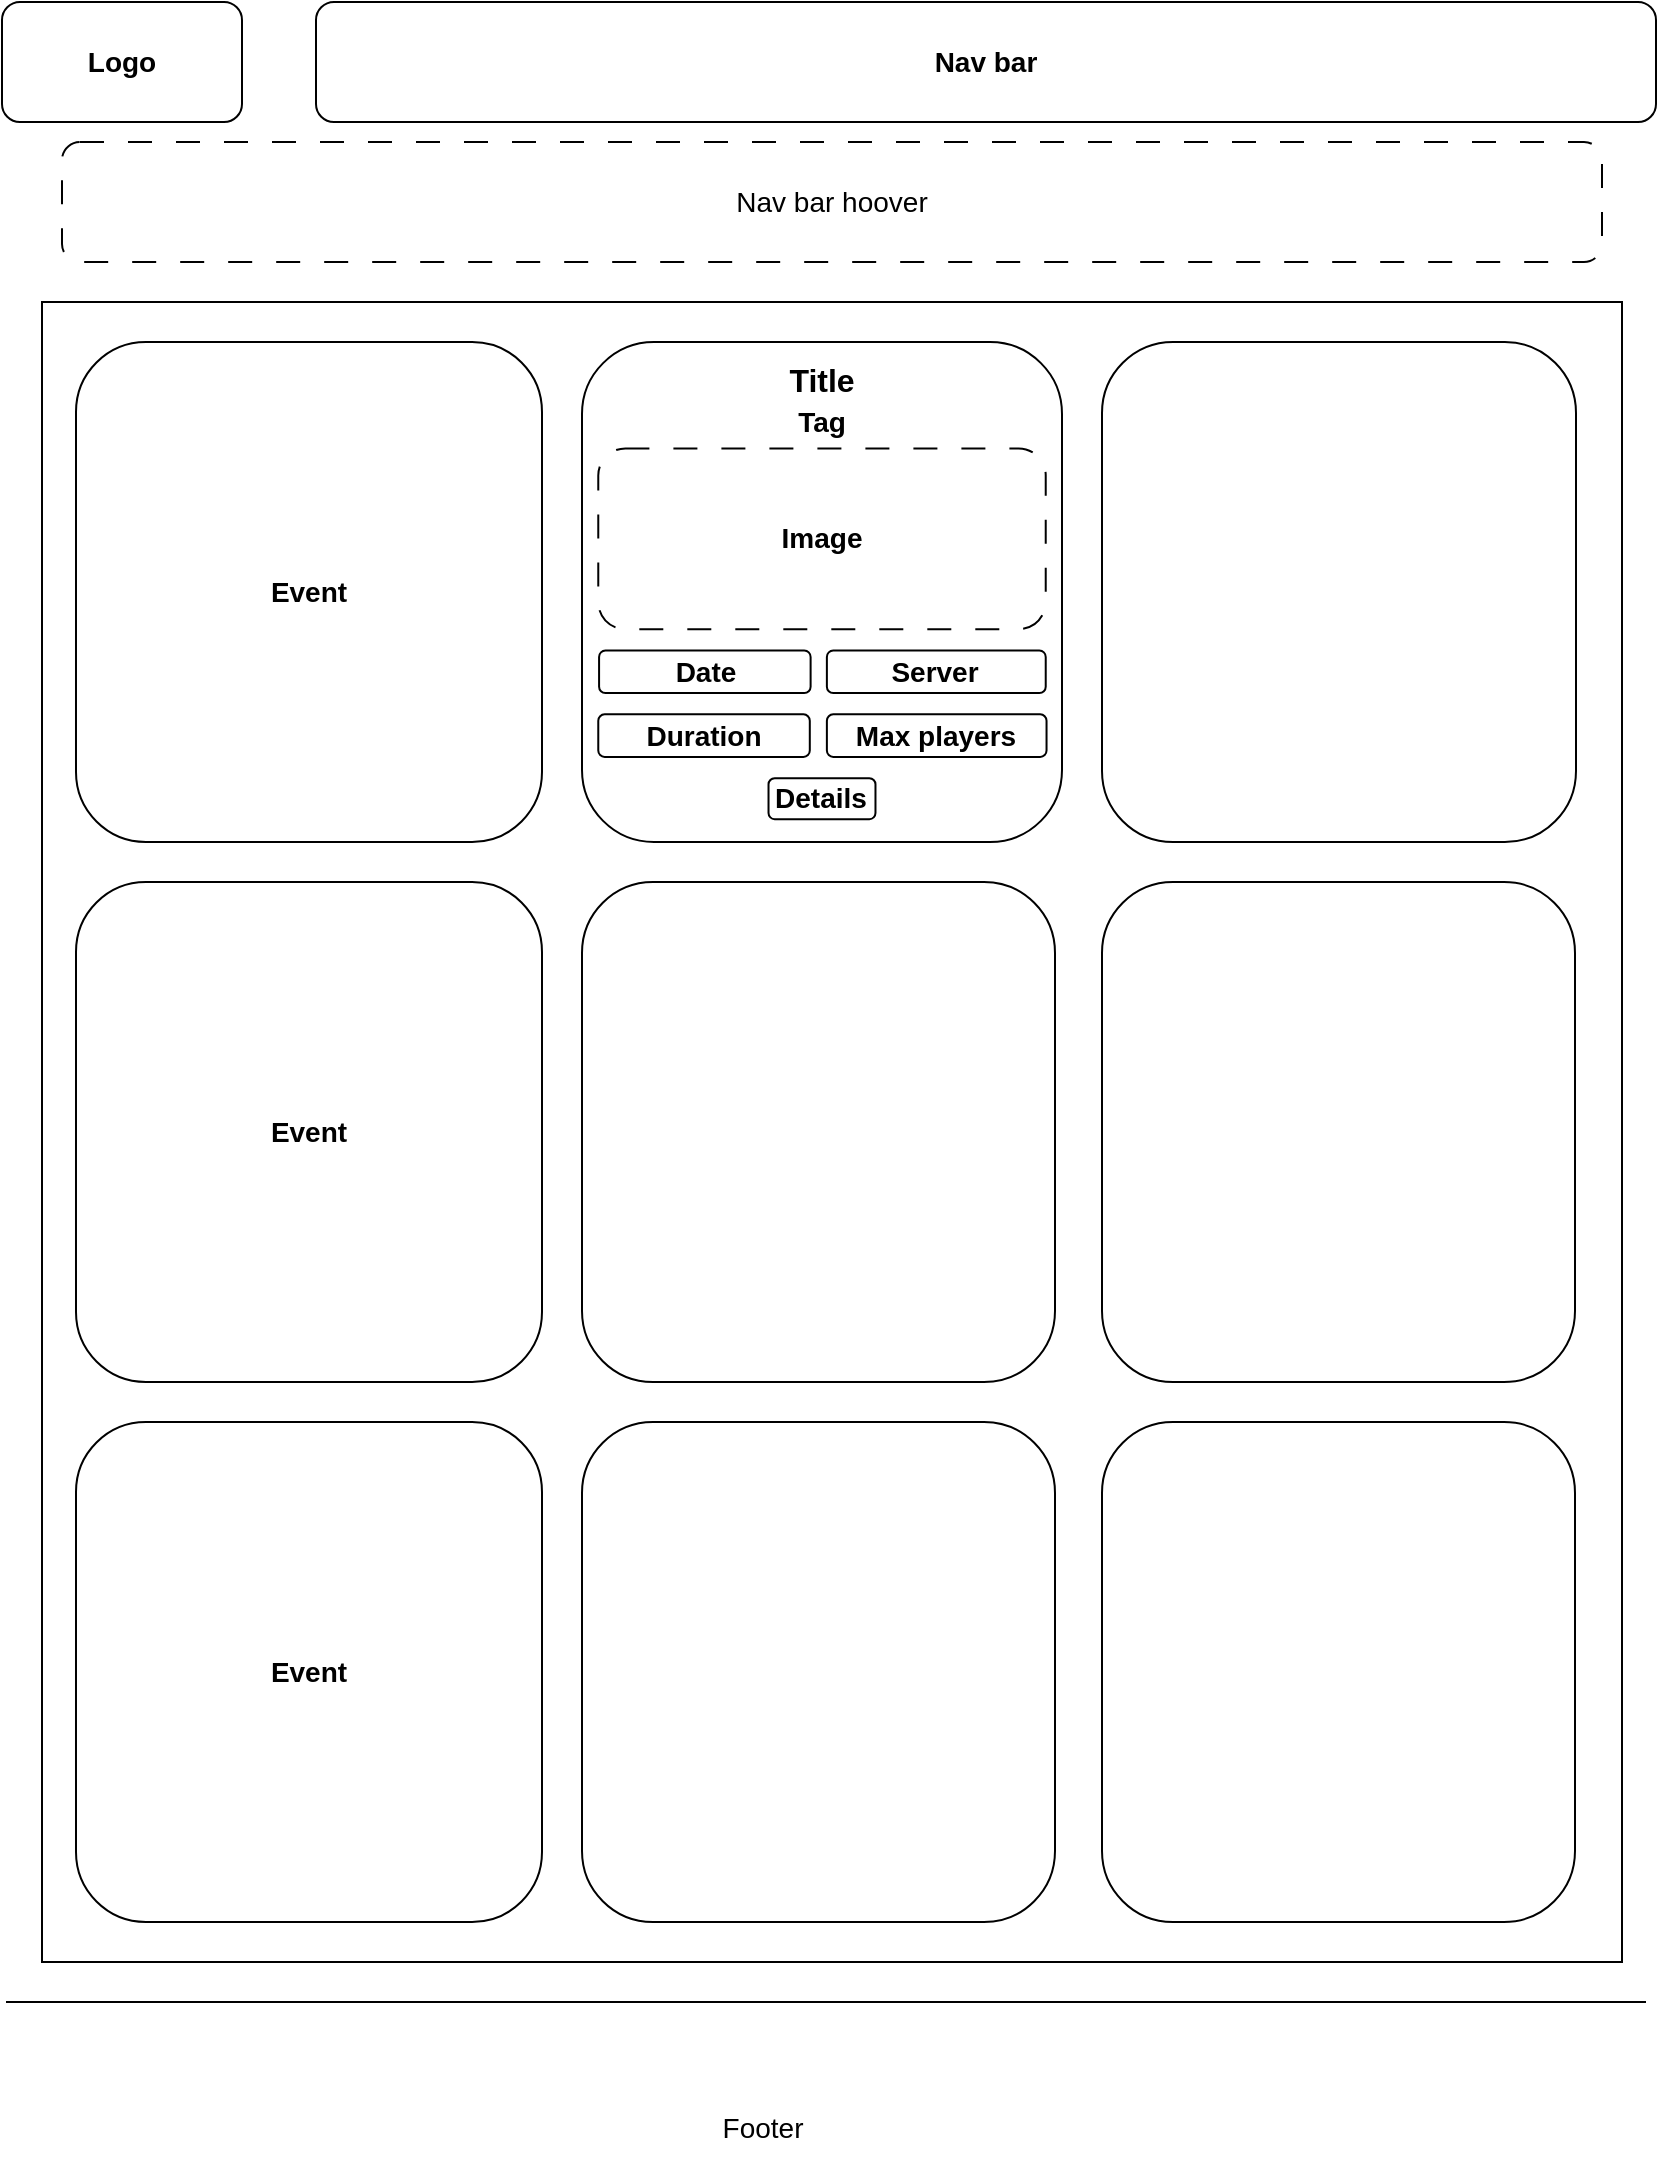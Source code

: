 <mxfile>
    <diagram id="lg_cm7hCihnjdDousHc_" name="Home page">
        <mxGraphModel dx="1963" dy="768" grid="1" gridSize="10" guides="1" tooltips="1" connect="1" arrows="1" fold="1" page="1" pageScale="1" pageWidth="827" pageHeight="1169" math="0" shadow="0">
            <root>
                <mxCell id="0"/>
                <mxCell id="1" parent="0"/>
                <mxCell id="4" value="&lt;font style=&quot;font-size: 14px;&quot;&gt;&lt;b&gt;Nav bar&lt;/b&gt;&lt;/font&gt;" style="rounded=1;whiteSpace=wrap;html=1;fillColor=none;" parent="1" vertex="1">
                    <mxGeometry x="157" y="40" width="670" height="60" as="geometry"/>
                </mxCell>
                <mxCell id="5" value="&lt;font style=&quot;font-size: 14px;&quot;&gt;&lt;b&gt;Logo&lt;/b&gt;&lt;/font&gt;" style="rounded=1;whiteSpace=wrap;html=1;fillColor=none;" parent="1" vertex="1">
                    <mxGeometry y="40" width="120" height="60" as="geometry"/>
                </mxCell>
                <mxCell id="6" value="" style="endArrow=none;html=1;" parent="1" edge="1">
                    <mxGeometry width="50" height="50" relative="1" as="geometry">
                        <mxPoint x="2" y="1040" as="sourcePoint"/>
                        <mxPoint x="822" y="1040" as="targetPoint"/>
                        <Array as="points"/>
                    </mxGeometry>
                </mxCell>
                <mxCell id="7" value="&lt;font style=&quot;font-size: 14px;&quot;&gt;Footer&lt;/font&gt;" style="text;html=1;align=center;verticalAlign=middle;resizable=0;points=[];autosize=1;strokeColor=none;fillColor=none;" parent="1" vertex="1">
                    <mxGeometry x="350" y="1088" width="60" height="30" as="geometry"/>
                </mxCell>
                <mxCell id="8" value="" style="rounded=0;whiteSpace=wrap;html=1;fillColor=none;" parent="1" vertex="1">
                    <mxGeometry x="20" y="190" width="790" height="830" as="geometry"/>
                </mxCell>
                <mxCell id="9" value="&lt;font style=&quot;font-size: 14px;&quot;&gt;&lt;b&gt;Event&lt;/b&gt;&lt;/font&gt;" style="rounded=1;whiteSpace=wrap;html=1;fillColor=none;" parent="1" vertex="1">
                    <mxGeometry x="37" y="210" width="233" height="250" as="geometry"/>
                </mxCell>
                <mxCell id="10" value="" style="rounded=1;whiteSpace=wrap;html=1;fillColor=none;" parent="1" vertex="1">
                    <mxGeometry x="550" y="210" width="237" height="250" as="geometry"/>
                </mxCell>
                <mxCell id="12" value="&lt;font style=&quot;font-size: 14px;&quot;&gt;&lt;b&gt;Event&lt;/b&gt;&lt;/font&gt;" style="rounded=1;whiteSpace=wrap;html=1;fillColor=none;" parent="1" vertex="1">
                    <mxGeometry x="37" y="480" width="233" height="250" as="geometry"/>
                </mxCell>
                <mxCell id="13" value="&lt;font style=&quot;font-size: 14px;&quot;&gt;&lt;b&gt;Event&lt;/b&gt;&lt;/font&gt;" style="rounded=1;whiteSpace=wrap;html=1;fillColor=none;" parent="1" vertex="1">
                    <mxGeometry x="37" y="750" width="233" height="250" as="geometry"/>
                </mxCell>
                <mxCell id="14" value="&lt;font style=&quot;font-size: 14px;&quot;&gt;Nav bar hoover&lt;/font&gt;" style="rounded=1;whiteSpace=wrap;html=1;fillColor=none;dashed=1;dashPattern=12 12;" parent="1" vertex="1">
                    <mxGeometry x="30" y="110" width="770" height="60" as="geometry"/>
                </mxCell>
                <mxCell id="1nLQ1H6bds3gtqQaow4C-14" value="" style="rounded=1;whiteSpace=wrap;html=1;fillColor=none;" parent="1" vertex="1">
                    <mxGeometry x="290" y="480" width="236.5" height="250" as="geometry"/>
                </mxCell>
                <mxCell id="1nLQ1H6bds3gtqQaow4C-15" value="" style="rounded=1;whiteSpace=wrap;html=1;fillColor=none;" parent="1" vertex="1">
                    <mxGeometry x="550" y="480" width="236.5" height="250" as="geometry"/>
                </mxCell>
                <mxCell id="1nLQ1H6bds3gtqQaow4C-16" value="" style="rounded=1;whiteSpace=wrap;html=1;fillColor=none;" parent="1" vertex="1">
                    <mxGeometry x="290" y="750" width="236.5" height="250" as="geometry"/>
                </mxCell>
                <mxCell id="1nLQ1H6bds3gtqQaow4C-17" value="" style="rounded=1;whiteSpace=wrap;html=1;fillColor=none;" parent="1" vertex="1">
                    <mxGeometry x="550" y="750" width="236.5" height="250" as="geometry"/>
                </mxCell>
                <mxCell id="zlLH1inz4szsZFbdOeKO-26" value="" style="group" parent="1" vertex="1" connectable="0">
                    <mxGeometry x="290" y="210" width="240" height="250" as="geometry"/>
                </mxCell>
                <mxCell id="zlLH1inz4szsZFbdOeKO-14" value="" style="rounded=1;whiteSpace=wrap;html=1;fillColor=none;" parent="zlLH1inz4szsZFbdOeKO-26" vertex="1">
                    <mxGeometry width="240.0" height="250" as="geometry"/>
                </mxCell>
                <mxCell id="zlLH1inz4szsZFbdOeKO-15" value="&lt;font style=&quot;font-size: 16px;&quot;&gt;&lt;b style=&quot;&quot;&gt;Title&lt;/b&gt;&lt;/font&gt;" style="text;html=1;align=center;verticalAlign=middle;whiteSpace=wrap;rounded=0;" parent="zlLH1inz4szsZFbdOeKO-26" vertex="1">
                    <mxGeometry x="108.203" y="10.638" width="24.407" height="15.957" as="geometry"/>
                </mxCell>
                <mxCell id="zlLH1inz4szsZFbdOeKO-16" value="&lt;font style=&quot;font-size: 14px;&quot;&gt;&lt;b&gt;Image&lt;/b&gt;&lt;/font&gt;" style="rounded=1;whiteSpace=wrap;html=1;fillColor=none;dashed=1;dashPattern=12 12;" parent="zlLH1inz4szsZFbdOeKO-26" vertex="1">
                    <mxGeometry x="8.136" y="53.191" width="223.729" height="90.426" as="geometry"/>
                </mxCell>
                <mxCell id="zlLH1inz4szsZFbdOeKO-17" value="&lt;font style=&quot;font-size: 14px;&quot;&gt;&lt;b&gt;Details&lt;/b&gt;&lt;/font&gt;" style="rounded=1;whiteSpace=wrap;html=1;fillColor=none;container=0;" parent="zlLH1inz4szsZFbdOeKO-26" vertex="1">
                    <mxGeometry x="93.26" y="218.09" width="53.48" height="20.49" as="geometry"/>
                </mxCell>
                <mxCell id="zlLH1inz4szsZFbdOeKO-19" value="&lt;b&gt;&lt;font style=&quot;font-size: 14px;&quot;&gt;Tag&lt;/font&gt;&lt;/b&gt;" style="text;html=1;align=center;verticalAlign=middle;whiteSpace=wrap;rounded=0;" parent="zlLH1inz4szsZFbdOeKO-26" vertex="1">
                    <mxGeometry x="107.687" y="31.915" width="24.407" height="15.957" as="geometry"/>
                </mxCell>
                <mxCell id="zlLH1inz4szsZFbdOeKO-21" value="&lt;b&gt;&lt;font style=&quot;font-size: 14px;&quot;&gt;Date&lt;/font&gt;&lt;/b&gt;" style="rounded=1;whiteSpace=wrap;html=1;fillColor=none;" parent="zlLH1inz4szsZFbdOeKO-26" vertex="1">
                    <mxGeometry x="8.542" y="154.255" width="105.763" height="21.277" as="geometry"/>
                </mxCell>
                <mxCell id="zlLH1inz4szsZFbdOeKO-22" value="&lt;b&gt;&lt;font style=&quot;font-size: 14px;&quot;&gt;Server&lt;/font&gt;&lt;/b&gt;" style="rounded=1;whiteSpace=wrap;html=1;fillColor=none;" parent="zlLH1inz4szsZFbdOeKO-26" vertex="1">
                    <mxGeometry x="122.441" y="154.255" width="109.424" height="21.277" as="geometry"/>
                </mxCell>
                <mxCell id="zlLH1inz4szsZFbdOeKO-23" value="&lt;b&gt;&lt;font style=&quot;font-size: 14px;&quot;&gt;Duration&lt;/font&gt;&lt;/b&gt;" style="rounded=1;whiteSpace=wrap;html=1;fillColor=none;" parent="zlLH1inz4szsZFbdOeKO-26" vertex="1">
                    <mxGeometry x="8.136" y="186.17" width="105.763" height="21.277" as="geometry"/>
                </mxCell>
                <mxCell id="zlLH1inz4szsZFbdOeKO-24" value="&lt;b&gt;&lt;font style=&quot;font-size: 14px;&quot;&gt;Max players&lt;/font&gt;&lt;/b&gt;" style="rounded=1;whiteSpace=wrap;html=1;fillColor=none;" parent="zlLH1inz4szsZFbdOeKO-26" vertex="1">
                    <mxGeometry x="122.441" y="186.17" width="109.831" height="21.277" as="geometry"/>
                </mxCell>
            </root>
        </mxGraphModel>
    </diagram>
    <diagram id="ZDkq31y3oVBq52hEe3XY" name="Profil page">
        <mxGraphModel dx="1963" dy="768" grid="1" gridSize="10" guides="1" tooltips="1" connect="1" arrows="1" fold="1" page="1" pageScale="1" pageWidth="827" pageHeight="1169" math="0" shadow="0">
            <root>
                <mxCell id="0"/>
                <mxCell id="1" parent="0"/>
                <mxCell id="vTd_-6bPDxyqIePIFYxY-1" value="&lt;font style=&quot;font-size: 14px;&quot;&gt;&lt;b&gt;Nav bar&lt;/b&gt;&lt;/font&gt;" style="rounded=1;whiteSpace=wrap;html=1;fillColor=none;" parent="1" vertex="1">
                    <mxGeometry x="157" y="40" width="670" height="60" as="geometry"/>
                </mxCell>
                <mxCell id="vTd_-6bPDxyqIePIFYxY-2" value="&lt;font style=&quot;font-size: 14px;&quot;&gt;&lt;b&gt;Logo&lt;/b&gt;&lt;/font&gt;" style="rounded=1;whiteSpace=wrap;html=1;fillColor=none;" parent="1" vertex="1">
                    <mxGeometry y="40" width="120" height="60" as="geometry"/>
                </mxCell>
                <mxCell id="vTd_-6bPDxyqIePIFYxY-3" value="" style="endArrow=none;html=1;" parent="1" edge="1">
                    <mxGeometry width="50" height="50" relative="1" as="geometry">
                        <mxPoint x="2" y="1040" as="sourcePoint"/>
                        <mxPoint x="822" y="1040" as="targetPoint"/>
                        <Array as="points"/>
                    </mxGeometry>
                </mxCell>
                <mxCell id="vTd_-6bPDxyqIePIFYxY-4" value="&lt;font style=&quot;font-size: 14px;&quot;&gt;Footer&lt;/font&gt;" style="text;html=1;align=center;verticalAlign=middle;resizable=0;points=[];autosize=1;strokeColor=none;fillColor=none;" parent="1" vertex="1">
                    <mxGeometry x="350" y="1088" width="60" height="30" as="geometry"/>
                </mxCell>
                <mxCell id="vTd_-6bPDxyqIePIFYxY-5" value="" style="rounded=0;whiteSpace=wrap;html=1;fillColor=none;" parent="1" vertex="1">
                    <mxGeometry x="20" y="200" width="790" height="820" as="geometry"/>
                </mxCell>
                <mxCell id="vTd_-6bPDxyqIePIFYxY-6" value="&lt;font style=&quot;font-size: 14px;&quot;&gt;Nav bar hoover&lt;/font&gt;" style="rounded=1;whiteSpace=wrap;html=1;fillColor=none;dashed=1;dashPattern=12 12;" parent="1" vertex="1">
                    <mxGeometry x="30" y="110" width="770" height="60" as="geometry"/>
                </mxCell>
                <mxCell id="vTd_-6bPDxyqIePIFYxY-7" value="" style="rounded=0;whiteSpace=wrap;html=1;fillColor=none;" parent="1" vertex="1">
                    <mxGeometry x="37" y="220" width="503" height="330" as="geometry"/>
                </mxCell>
                <mxCell id="vTd_-6bPDxyqIePIFYxY-8" value="" style="rounded=0;whiteSpace=wrap;html=1;fillColor=none;" parent="1" vertex="1">
                    <mxGeometry x="560" y="220" width="230" height="780" as="geometry"/>
                </mxCell>
                <mxCell id="ZCxsOR9MwWEchFKW-z67-1" value="&lt;span style=&quot;font-size: 14px;&quot;&gt;&lt;b&gt;Events in coming&lt;/b&gt;&lt;/span&gt;" style="text;html=1;align=center;verticalAlign=middle;whiteSpace=wrap;rounded=0;" parent="1" vertex="1">
                    <mxGeometry x="612.5" y="230" width="125" height="30" as="geometry"/>
                </mxCell>
                <mxCell id="ZCxsOR9MwWEchFKW-z67-2" value="" style="rounded=1;whiteSpace=wrap;html=1;fillColor=none;" parent="1" vertex="1">
                    <mxGeometry x="570" y="270" width="210" height="170" as="geometry"/>
                </mxCell>
                <mxCell id="ZCxsOR9MwWEchFKW-z67-3" value="" style="rounded=1;whiteSpace=wrap;html=1;fillColor=none;" parent="1" vertex="1">
                    <mxGeometry x="570" y="450" width="210" height="170" as="geometry"/>
                </mxCell>
                <mxCell id="ZCxsOR9MwWEchFKW-z67-4" value="" style="rounded=1;whiteSpace=wrap;html=1;fillColor=none;" parent="1" vertex="1">
                    <mxGeometry x="570" y="630" width="210" height="170" as="geometry"/>
                </mxCell>
                <mxCell id="ZCxsOR9MwWEchFKW-z67-5" value="" style="rounded=1;whiteSpace=wrap;html=1;fillColor=none;" parent="1" vertex="1">
                    <mxGeometry x="570" y="810" width="210" height="170" as="geometry"/>
                </mxCell>
                <mxCell id="ZCxsOR9MwWEchFKW-z67-6" value="" style="rounded=0;whiteSpace=wrap;html=1;fillColor=none;" parent="1" vertex="1">
                    <mxGeometry x="37" y="700" width="503" height="300" as="geometry"/>
                </mxCell>
                <mxCell id="ZCxsOR9MwWEchFKW-z67-7" value="" style="rounded=0;whiteSpace=wrap;html=1;fillColor=none;" parent="1" vertex="1">
                    <mxGeometry x="38.5" y="560" width="503" height="130" as="geometry"/>
                </mxCell>
                <mxCell id="ZCxsOR9MwWEchFKW-z67-8" value="" style="rounded=1;whiteSpace=wrap;html=1;fillColor=none;" parent="1" vertex="1">
                    <mxGeometry x="48.5" y="910" width="480" height="70" as="geometry"/>
                </mxCell>
                <mxCell id="ZCxsOR9MwWEchFKW-z67-9" value="" style="rounded=1;whiteSpace=wrap;html=1;fillColor=none;" parent="1" vertex="1">
                    <mxGeometry x="50" y="830" width="480" height="70" as="geometry"/>
                </mxCell>
                <mxCell id="ZCxsOR9MwWEchFKW-z67-10" value="" style="rounded=1;whiteSpace=wrap;html=1;fillColor=none;" parent="1" vertex="1">
                    <mxGeometry x="50" y="750" width="480" height="70" as="geometry"/>
                </mxCell>
                <mxCell id="ZCxsOR9MwWEchFKW-z67-11" value="&lt;span style=&quot;font-size: 14px;&quot;&gt;&lt;b&gt;Characters&lt;/b&gt;&lt;/span&gt;" style="text;html=1;align=center;verticalAlign=middle;whiteSpace=wrap;rounded=0;" parent="1" vertex="1">
                    <mxGeometry x="227.5" y="710" width="125" height="30" as="geometry"/>
                </mxCell>
                <mxCell id="ZCxsOR9MwWEchFKW-z67-13" value="" style="rounded=1;whiteSpace=wrap;html=1;fillColor=none;" parent="1" vertex="1">
                    <mxGeometry x="50" y="240" width="230" height="290" as="geometry"/>
                </mxCell>
                <mxCell id="ZCxsOR9MwWEchFKW-z67-14" value="" style="rounded=1;whiteSpace=wrap;html=1;fillColor=none;" parent="1" vertex="1">
                    <mxGeometry x="299" y="240" width="230" height="290" as="geometry"/>
                </mxCell>
                <mxCell id="ZCxsOR9MwWEchFKW-z67-15" value="&lt;font style=&quot;font-size: 14px;&quot;&gt;&lt;b&gt;Modiffy username&lt;/b&gt;&lt;/font&gt;" style="rounded=1;whiteSpace=wrap;html=1;fillColor=none;" parent="1" vertex="1">
                    <mxGeometry x="50" y="570" width="230" height="50" as="geometry"/>
                </mxCell>
                <mxCell id="ZCxsOR9MwWEchFKW-z67-16" value="&lt;font style=&quot;font-size: 14px;&quot;&gt;&lt;b&gt;Modify password&lt;/b&gt;&lt;/font&gt;" style="rounded=1;whiteSpace=wrap;html=1;fillColor=none;" parent="1" vertex="1">
                    <mxGeometry x="299" y="570" width="230" height="50" as="geometry"/>
                </mxCell>
                <mxCell id="ZCxsOR9MwWEchFKW-z67-17" value="&lt;font style=&quot;font-size: 14px;&quot;&gt;&lt;b&gt;Modify email&lt;/b&gt;&lt;/font&gt;" style="rounded=1;whiteSpace=wrap;html=1;fillColor=none;" parent="1" vertex="1">
                    <mxGeometry x="50" y="630" width="230" height="50" as="geometry"/>
                </mxCell>
                <mxCell id="ZCxsOR9MwWEchFKW-z67-18" value="&lt;b&gt;Modify avatar&lt;/b&gt;" style="rounded=1;whiteSpace=wrap;html=1;fillColor=none;" parent="1" vertex="1">
                    <mxGeometry x="299" y="630" width="230" height="50" as="geometry"/>
                </mxCell>
                <mxCell id="ZCxsOR9MwWEchFKW-z67-31" value="&lt;font style=&quot;font-size: 14px;&quot;&gt;&lt;b&gt;User Profil&lt;/b&gt;&lt;/font&gt;" style="text;html=1;align=center;verticalAlign=middle;whiteSpace=wrap;rounded=0;" parent="1" vertex="1">
                    <mxGeometry x="127.5" y="250" width="75" height="30" as="geometry"/>
                </mxCell>
                <mxCell id="ZCxsOR9MwWEchFKW-z67-32" value="&lt;font style=&quot;font-size: 14px;&quot;&gt;&lt;b&gt;Default character&lt;/b&gt;&lt;/font&gt;" style="text;html=1;align=center;verticalAlign=middle;whiteSpace=wrap;rounded=0;" parent="1" vertex="1">
                    <mxGeometry x="354.38" y="250" width="121.25" height="30" as="geometry"/>
                </mxCell>
            </root>
        </mxGraphModel>
    </diagram>
    <diagram id="tykTkDSBrMhkCNiQpzAf" name="Character page">
        <mxGraphModel dx="1963" dy="768" grid="1" gridSize="10" guides="1" tooltips="1" connect="1" arrows="1" fold="1" page="1" pageScale="1" pageWidth="827" pageHeight="1169" math="0" shadow="0">
            <root>
                <mxCell id="0"/>
                <mxCell id="1" parent="0"/>
                <mxCell id="rgLIjj8zTQrlLB7u7Nb7-1" value="&lt;font style=&quot;font-size: 14px;&quot;&gt;&lt;b&gt;Nav bar&lt;/b&gt;&lt;/font&gt;" style="rounded=1;whiteSpace=wrap;html=1;fillColor=none;" parent="1" vertex="1">
                    <mxGeometry x="157" y="40" width="670" height="60" as="geometry"/>
                </mxCell>
                <mxCell id="rgLIjj8zTQrlLB7u7Nb7-2" value="&lt;font style=&quot;font-size: 14px;&quot;&gt;&lt;b&gt;Logo&lt;/b&gt;&lt;/font&gt;" style="rounded=1;whiteSpace=wrap;html=1;fillColor=none;" parent="1" vertex="1">
                    <mxGeometry y="40" width="120" height="60" as="geometry"/>
                </mxCell>
                <mxCell id="rgLIjj8zTQrlLB7u7Nb7-3" value="" style="endArrow=none;html=1;" parent="1" edge="1">
                    <mxGeometry width="50" height="50" relative="1" as="geometry">
                        <mxPoint x="2" y="1040" as="sourcePoint"/>
                        <mxPoint x="822" y="1040" as="targetPoint"/>
                        <Array as="points"/>
                    </mxGeometry>
                </mxCell>
                <mxCell id="rgLIjj8zTQrlLB7u7Nb7-4" value="&lt;font style=&quot;font-size: 14px;&quot;&gt;Footer&lt;/font&gt;" style="text;html=1;align=center;verticalAlign=middle;resizable=0;points=[];autosize=1;strokeColor=none;fillColor=none;" parent="1" vertex="1">
                    <mxGeometry x="350" y="1088" width="60" height="30" as="geometry"/>
                </mxCell>
                <mxCell id="rgLIjj8zTQrlLB7u7Nb7-5" value="" style="rounded=0;whiteSpace=wrap;html=1;fillColor=none;" parent="1" vertex="1">
                    <mxGeometry x="20" y="190" width="790" height="830" as="geometry"/>
                </mxCell>
                <mxCell id="rgLIjj8zTQrlLB7u7Nb7-11" value="&lt;font style=&quot;font-size: 14px;&quot;&gt;Nav bar hoover&lt;/font&gt;" style="rounded=1;whiteSpace=wrap;html=1;fillColor=none;dashed=1;dashPattern=12 12;" parent="1" vertex="1">
                    <mxGeometry x="30" y="110" width="770" height="60" as="geometry"/>
                </mxCell>
                <mxCell id="rgLIjj8zTQrlLB7u7Nb7-16" value="&lt;b&gt;&lt;font style=&quot;font-size: 14px;&quot;&gt;Stats&lt;/font&gt;&lt;/b&gt;" style="rounded=1;whiteSpace=wrap;html=1;fillColor=none;" parent="1" vertex="1">
                    <mxGeometry x="59" y="230" width="710" height="230" as="geometry"/>
                </mxCell>
                <mxCell id="rgLIjj8zTQrlLB7u7Nb7-17" value="&lt;b&gt;&lt;font style=&quot;font-size: 14px;&quot;&gt;Stuff&lt;/font&gt;&lt;/b&gt;" style="rounded=1;whiteSpace=wrap;html=1;fillColor=none;" parent="1" vertex="1">
                    <mxGeometry x="60" y="500" width="710" height="480" as="geometry"/>
                </mxCell>
            </root>
        </mxGraphModel>
    </diagram>
    <diagram id="aLMh6Y_TUWXBd4otZDwS" name="Event Page">
        <mxGraphModel dx="1963" dy="768" grid="1" gridSize="10" guides="1" tooltips="1" connect="1" arrows="1" fold="1" page="1" pageScale="1" pageWidth="827" pageHeight="1169" math="0" shadow="0">
            <root>
                <mxCell id="0"/>
                <mxCell id="1" parent="0"/>
                <mxCell id="sEG3rshPoHR5zG7W9FFg-1" value="&lt;font style=&quot;font-size: 14px;&quot;&gt;&lt;b&gt;Nav bar&lt;/b&gt;&lt;/font&gt;" style="rounded=1;whiteSpace=wrap;html=1;fillColor=none;" parent="1" vertex="1">
                    <mxGeometry x="157" y="40" width="670" height="60" as="geometry"/>
                </mxCell>
                <mxCell id="sEG3rshPoHR5zG7W9FFg-2" value="&lt;font style=&quot;font-size: 14px;&quot;&gt;&lt;b&gt;Logo&lt;/b&gt;&lt;/font&gt;" style="rounded=1;whiteSpace=wrap;html=1;fillColor=none;" parent="1" vertex="1">
                    <mxGeometry y="40" width="120" height="60" as="geometry"/>
                </mxCell>
                <mxCell id="sEG3rshPoHR5zG7W9FFg-3" value="" style="endArrow=none;html=1;" parent="1" edge="1">
                    <mxGeometry width="50" height="50" relative="1" as="geometry">
                        <mxPoint x="2" y="1040" as="sourcePoint"/>
                        <mxPoint x="822" y="1040" as="targetPoint"/>
                        <Array as="points"/>
                    </mxGeometry>
                </mxCell>
                <mxCell id="sEG3rshPoHR5zG7W9FFg-4" value="&lt;font style=&quot;font-size: 14px;&quot;&gt;Footer&lt;/font&gt;" style="text;html=1;align=center;verticalAlign=middle;resizable=0;points=[];autosize=1;strokeColor=none;fillColor=none;" parent="1" vertex="1">
                    <mxGeometry x="350" y="1088" width="60" height="30" as="geometry"/>
                </mxCell>
                <mxCell id="sEG3rshPoHR5zG7W9FFg-5" value="" style="rounded=0;whiteSpace=wrap;html=1;fillColor=none;" parent="1" vertex="1">
                    <mxGeometry x="20" y="190" width="790" height="830" as="geometry"/>
                </mxCell>
                <mxCell id="sEG3rshPoHR5zG7W9FFg-11" value="&lt;font style=&quot;font-size: 14px;&quot;&gt;Nav bar hoover&lt;/font&gt;" style="rounded=1;whiteSpace=wrap;html=1;fillColor=none;dashed=1;dashPattern=12 12;" parent="1" vertex="1">
                    <mxGeometry x="30" y="110" width="770" height="60" as="geometry"/>
                </mxCell>
                <mxCell id="bz8EETlVMrQQDvkU8lB5-1" value="" style="rounded=1;whiteSpace=wrap;html=1;fillColor=none;" parent="1" vertex="1">
                    <mxGeometry x="119" y="210" width="590" height="790" as="geometry"/>
                </mxCell>
                <mxCell id="bz8EETlVMrQQDvkU8lB5-2" value="&lt;font style=&quot;font-size: 16px;&quot;&gt;&lt;b style=&quot;&quot;&gt;Title&lt;/b&gt;&lt;/font&gt;" style="text;html=1;align=center;verticalAlign=middle;whiteSpace=wrap;rounded=0;" parent="1" vertex="1">
                    <mxGeometry x="385" y="220" width="60" height="30" as="geometry"/>
                </mxCell>
                <mxCell id="KMme3T3T0iURqa-8Fyfe-1" value="&lt;font style=&quot;font-size: 14px;&quot;&gt;&lt;b&gt;Image&lt;/b&gt;&lt;/font&gt;" style="rounded=1;whiteSpace=wrap;html=1;fillColor=none;dashed=1;dashPattern=12 12;" parent="1" vertex="1">
                    <mxGeometry x="139" y="290" width="550" height="170" as="geometry"/>
                </mxCell>
                <mxCell id="KMme3T3T0iURqa-8Fyfe-24" value="&lt;font style=&quot;font-size: 14px;&quot;&gt;&lt;b&gt;Join event&lt;/b&gt;&lt;/font&gt;" style="rounded=1;whiteSpace=wrap;html=1;fillColor=none;container=0;" parent="1" vertex="1">
                    <mxGeometry x="355" y="940" width="117.45" height="38.53" as="geometry"/>
                </mxCell>
                <mxCell id="KMme3T3T0iURqa-8Fyfe-25" value="&lt;font style=&quot;font-size: 14px;&quot;&gt;&lt;b&gt;Description&lt;/b&gt;&lt;/font&gt;" style="rounded=1;whiteSpace=wrap;html=1;fillColor=none;strokeColor=default;dashed=1;dashPattern=12 12;" parent="1" vertex="1">
                    <mxGeometry x="139" y="800" width="550" height="120" as="geometry"/>
                </mxCell>
                <mxCell id="KMme3T3T0iURqa-8Fyfe-26" value="&lt;b&gt;&lt;font style=&quot;font-size: 14px;&quot;&gt;Tag&lt;/font&gt;&lt;/b&gt;" style="text;html=1;align=center;verticalAlign=middle;whiteSpace=wrap;rounded=0;" parent="1" vertex="1">
                    <mxGeometry x="384" y="250" width="60" height="30" as="geometry"/>
                </mxCell>
                <mxCell id="KMme3T3T0iURqa-8Fyfe-31" value="&lt;b&gt;&lt;font style=&quot;font-size: 14px;&quot;&gt;Team players&lt;/font&gt;&lt;/b&gt;" style="rounded=1;whiteSpace=wrap;html=1;fillColor=none;" parent="1" vertex="1">
                    <mxGeometry x="140" y="660" width="550" height="120" as="geometry"/>
                </mxCell>
                <mxCell id="KMme3T3T0iURqa-8Fyfe-32" value="&lt;b&gt;&lt;font style=&quot;font-size: 14px;&quot;&gt;Date&lt;/font&gt;&lt;/b&gt;" style="rounded=1;whiteSpace=wrap;html=1;fillColor=none;" parent="1" vertex="1">
                    <mxGeometry x="140" y="480" width="260" height="40" as="geometry"/>
                </mxCell>
                <mxCell id="KMme3T3T0iURqa-8Fyfe-33" value="&lt;b&gt;&lt;font style=&quot;font-size: 14px;&quot;&gt;Server&lt;/font&gt;&lt;/b&gt;" style="rounded=1;whiteSpace=wrap;html=1;fillColor=none;" parent="1" vertex="1">
                    <mxGeometry x="429" y="480" width="259" height="40" as="geometry"/>
                </mxCell>
                <mxCell id="KMme3T3T0iURqa-8Fyfe-35" value="&lt;b&gt;&lt;font style=&quot;font-size: 14px;&quot;&gt;Duration&lt;/font&gt;&lt;/b&gt;" style="rounded=1;whiteSpace=wrap;html=1;fillColor=none;" parent="1" vertex="1">
                    <mxGeometry x="139" y="540" width="260" height="40" as="geometry"/>
                </mxCell>
                <mxCell id="KMme3T3T0iURqa-8Fyfe-36" value="&lt;b&gt;&lt;font style=&quot;font-size: 14px;&quot;&gt;Max players&lt;/font&gt;&lt;/b&gt;" style="rounded=1;whiteSpace=wrap;html=1;fillColor=none;" parent="1" vertex="1">
                    <mxGeometry x="429" y="540" width="260" height="40" as="geometry"/>
                </mxCell>
                <mxCell id="ac6n85NY8A-nPxyjBi1m-1" value="&lt;b&gt;&lt;font style=&quot;font-size: 14px;&quot;&gt;Area&lt;/font&gt;&lt;/b&gt;" style="rounded=1;whiteSpace=wrap;html=1;fillColor=none;" vertex="1" parent="1">
                    <mxGeometry x="139" y="600" width="171" height="40" as="geometry"/>
                </mxCell>
                <mxCell id="ac6n85NY8A-nPxyjBi1m-2" value="&lt;b&gt;&lt;font style=&quot;font-size: 14px;&quot;&gt;Sub_area&lt;/font&gt;&lt;/b&gt;&lt;span style=&quot;font-family: monospace; font-size: 0px; text-align: start; text-wrap-mode: nowrap;&quot;&gt;%3CmxGraphModel%3E%3Croot%3E%3CmxCell%20id%3D%220%22%2F%3E%3CmxCell%20id%3D%221%22%20parent%3D%220%22%2F%3E%3CmxCell%20id%3D%222%22%20value%3D%22%26lt%3Bb%26gt%3B%26lt%3Bfont%20style%3D%26quot%3Bfont-size%3A%2014px%3B%26quot%3B%26gt%3BArea%26lt%3B%2Ffont%26gt%3B%26lt%3B%2Fb%26gt%3B%22%20style%3D%22rounded%3D1%3BwhiteSpace%3Dwrap%3Bhtml%3D1%3BfillColor%3Dnone%3B%22%20vertex%3D%221%22%20parent%3D%221%22%3E%3CmxGeometry%20x%3D%22139%22%20y%3D%22600%22%20width%3D%22141%22%20height%3D%2240%22%20as%3D%22geometry%22%2F%3E%3C%2FmxCell%3E%3C%2Froot%3E%3C%2FmxGraphModel%3E&lt;/span&gt;" style="rounded=1;whiteSpace=wrap;html=1;fillColor=none;" vertex="1" parent="1">
                    <mxGeometry x="330" y="600" width="170" height="40" as="geometry"/>
                </mxCell>
                <mxCell id="ac6n85NY8A-nPxyjBi1m-3" value="&lt;b&gt;&lt;font style=&quot;font-size: 14px;&quot;&gt;Donjon&lt;/font&gt;&lt;/b&gt;" style="rounded=1;whiteSpace=wrap;html=1;fillColor=none;" vertex="1" parent="1">
                    <mxGeometry x="520" y="600" width="168" height="40" as="geometry"/>
                </mxCell>
            </root>
        </mxGraphModel>
    </diagram>
</mxfile>